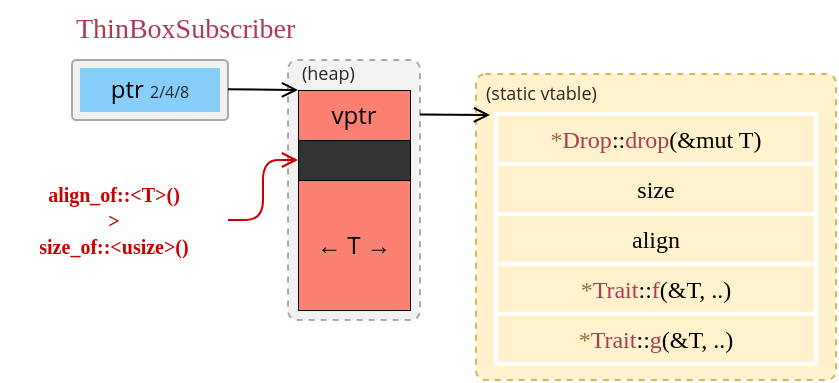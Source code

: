 <mxfile scale="1" border="5" version="28.2.5">
  <diagram name="第 1 页" id="UIN3GO888B8rErfqDr5A">
    <mxGraphModel dx="740" dy="491" grid="1" gridSize="10" guides="1" tooltips="1" connect="1" arrows="1" fold="1" page="1" pageScale="1" pageWidth="827" pageHeight="1169" math="0" shadow="0">
      <root>
        <mxCell id="0" />
        <mxCell id="1" parent="0" />
        <mxCell id="mdJHNkCio0da5D6LIcqN-1" value="&lt;font style=&quot;color: rgb(172, 59, 81);&quot;&gt;ThinBoxSubscriber&lt;/font&gt;" style="text;html=1;align=left;verticalAlign=middle;whiteSpace=wrap;rounded=0;fontFamily=Fira Code;fontSource=https%3A%2F%2Ffonts.googleapis.com%2Fcss%3Ffamily%3DFira%2BCode;fontSize=14;" parent="1" vertex="1">
          <mxGeometry x="160" y="160" width="160" height="30" as="geometry" />
        </mxCell>
        <mxCell id="mdJHNkCio0da5D6LIcqN-2" value="" style="rounded=1;whiteSpace=wrap;html=1;strokeColor=#A9A9A9;arcSize=7;fillColor=#F2F2F2;" parent="1" vertex="1">
          <mxGeometry x="160" y="190" width="78" height="30" as="geometry" />
        </mxCell>
        <mxCell id="mdJHNkCio0da5D6LIcqN-3" value="ptr &lt;font style=&quot;font-size: 8px; color: rgb(41, 41, 41);&quot;&gt;2/4/8&lt;/font&gt;" style="rounded=0;whiteSpace=wrap;html=1;strokeColor=none;fillColor=#87CEFA;fontFamily=Open Sans;fontSource=https%3A%2F%2Ffonts.googleapis.com%2Fcss%3Ffamily%3DOpen%2BSans;" parent="1" vertex="1">
          <mxGeometry x="164" y="194" width="70" height="22" as="geometry" />
        </mxCell>
        <mxCell id="mdJHNkCio0da5D6LIcqN-6" value="" style="rounded=1;whiteSpace=wrap;html=1;strokeColor=#A9A9A9;arcSize=7;fillColor=#F2F2F2;dashed=1;" parent="1" vertex="1">
          <mxGeometry x="268" y="190" width="66" height="130" as="geometry" />
        </mxCell>
        <mxCell id="mdJHNkCio0da5D6LIcqN-7" value="← T →" style="rounded=0;whiteSpace=wrap;html=1;strokeColor=default;fillColor=#FA8072;fontFamily=Open Sans;fontSource=https%3A%2F%2Ffonts.googleapis.com%2Fcss%3Ffamily%3DOpen%2BSans;strokeWidth=0.5;" parent="1" vertex="1">
          <mxGeometry x="273" y="250" width="56" height="65" as="geometry" />
        </mxCell>
        <mxCell id="mdJHNkCio0da5D6LIcqN-11" value="" style="rounded=1;whiteSpace=wrap;html=1;strokeColor=#d6b656;arcSize=3;fillColor=#fff2cc;dashed=1;" parent="1" vertex="1">
          <mxGeometry x="362" y="197" width="180" height="153" as="geometry" />
        </mxCell>
        <mxCell id="mdJHNkCio0da5D6LIcqN-15" value="(static vtable)" style="text;whiteSpace=wrap;html=1;fontFamily=Open Sans;fontSource=https%3A%2F%2Ffonts.googleapis.com%2Fcss%3Ffamily%3DOpen%2BSans;fontColor=#292929;fontSize=9;align=left;labelPosition=center;verticalLabelPosition=middle;verticalAlign=middle;" parent="1" vertex="1">
          <mxGeometry x="365" y="197" width="70" height="20" as="geometry" />
        </mxCell>
        <mxCell id="mdJHNkCio0da5D6LIcqN-16" value="&lt;font style=&quot;color: rgb(154, 110, 58);&quot;&gt;*&lt;/font&gt;&lt;font style=&quot;color: rgb(172, 59, 81);&quot;&gt;Drop&lt;/font&gt;::&lt;font style=&quot;color: rgb(172, 59, 81);&quot;&gt;drop&lt;/font&gt;(&amp;amp;mut T)" style="rounded=0;whiteSpace=wrap;html=1;strokeColor=#FFFFFF;fillColor=none;strokeWidth=2;fontFamily=Fira Code;fontSource=https%3A%2F%2Ffonts.googleapis.com%2Fcss%3Ffamily%3DFira%2BCode;" parent="1" vertex="1">
          <mxGeometry x="372" y="217" width="160" height="25" as="geometry" />
        </mxCell>
        <mxCell id="mdJHNkCio0da5D6LIcqN-17" value="size" style="rounded=0;whiteSpace=wrap;html=1;strokeColor=#FFFFFF;fillColor=none;strokeWidth=2;fontFamily=Fira Code;fontSource=https%3A%2F%2Ffonts.googleapis.com%2Fcss%3Ffamily%3DFira%2BCode;" parent="1" vertex="1">
          <mxGeometry x="372" y="242" width="160" height="25" as="geometry" />
        </mxCell>
        <mxCell id="mdJHNkCio0da5D6LIcqN-18" value="align" style="rounded=0;whiteSpace=wrap;html=1;strokeColor=#FFFFFF;fillColor=none;strokeWidth=2;fontFamily=Fira Code;fontSource=https%3A%2F%2Ffonts.googleapis.com%2Fcss%3Ffamily%3DFira%2BCode;" parent="1" vertex="1">
          <mxGeometry x="372" y="267" width="160" height="25" as="geometry" />
        </mxCell>
        <mxCell id="mdJHNkCio0da5D6LIcqN-19" value="&lt;font style=&quot;color: rgb(154, 110, 58);&quot;&gt;*&lt;/font&gt;&lt;font style=&quot;color: rgb(172, 59, 81);&quot;&gt;Trait&lt;/font&gt;::&lt;font style=&quot;color: rgb(172, 59, 81);&quot;&gt;f&lt;/font&gt;(&amp;amp;T, ..)" style="rounded=0;whiteSpace=wrap;html=1;strokeColor=#FFFFFF;fillColor=none;strokeWidth=2;fontFamily=Fira Code;fontSource=https%3A%2F%2Ffonts.googleapis.com%2Fcss%3Ffamily%3DFira%2BCode;" parent="1" vertex="1">
          <mxGeometry x="372" y="292" width="160" height="25" as="geometry" />
        </mxCell>
        <mxCell id="mdJHNkCio0da5D6LIcqN-20" value="&lt;font style=&quot;color: rgb(154, 110, 58);&quot;&gt;*&lt;/font&gt;&lt;font style=&quot;color: rgb(172, 59, 81);&quot;&gt;Trait&lt;/font&gt;::&lt;font style=&quot;color: rgb(172, 59, 81);&quot;&gt;g&lt;/font&gt;(&amp;amp;T, ..)" style="rounded=0;whiteSpace=wrap;html=1;strokeColor=#FFFFFF;fillColor=none;strokeWidth=2;fontFamily=Fira Code;fontSource=https%3A%2F%2Ffonts.googleapis.com%2Fcss%3Ffamily%3DFira%2BCode;" parent="1" vertex="1">
          <mxGeometry x="372" y="317" width="160" height="25" as="geometry" />
        </mxCell>
        <mxCell id="3" value="vptr" style="rounded=0;whiteSpace=wrap;html=1;strokeColor=default;fillColor=#FA8072;fontFamily=Open Sans;fontSource=https%3A%2F%2Ffonts.googleapis.com%2Fcss%3Ffamily%3DOpen%2BSans;strokeWidth=0.5;" parent="1" vertex="1">
          <mxGeometry x="273" y="205" width="56" height="25" as="geometry" />
        </mxCell>
        <mxCell id="4" value="" style="endArrow=none;html=1;rounded=0;startArrow=open;startFill=0;exitX=0;exitY=0;exitDx=0;exitDy=0;" parent="1" source="3" edge="1">
          <mxGeometry width="50" height="50" relative="1" as="geometry">
            <mxPoint x="260.34" y="204.66" as="sourcePoint" />
            <mxPoint x="238.0" y="204.66" as="targetPoint" />
          </mxGeometry>
        </mxCell>
        <mxCell id="7" value="(heap)" style="text;whiteSpace=wrap;html=1;fontFamily=Open Sans;fontSource=https%3A%2F%2Ffonts.googleapis.com%2Fcss%3Ffamily%3DOpen%2BSans;fontColor=#292929;fontSize=9;align=left;labelPosition=center;verticalLabelPosition=middle;verticalAlign=middle;" parent="1" vertex="1">
          <mxGeometry x="273" y="187" width="70" height="20" as="geometry" />
        </mxCell>
        <mxCell id="8" value="" style="endArrow=none;html=1;rounded=0;startArrow=open;startFill=0;exitX=0;exitY=0;exitDx=0;exitDy=0;" parent="1" edge="1">
          <mxGeometry width="50" height="50" relative="1" as="geometry">
            <mxPoint x="369" y="217.55" as="sourcePoint" />
            <mxPoint x="334" y="217.21" as="targetPoint" />
          </mxGeometry>
        </mxCell>
        <mxCell id="1G5PdcrJYR5Ns0GZnYrk-8" value="" style="rounded=0;whiteSpace=wrap;html=1;strokeColor=default;fillColor=#333333;fontFamily=Open Sans;fontSource=https%3A%2F%2Ffonts.googleapis.com%2Fcss%3Ffamily%3DOpen%2BSans;strokeWidth=0.5;textShadow=0;shadow=0;gradientColor=none;glass=0;" vertex="1" parent="1">
          <mxGeometry x="273" y="230" width="56" height="20" as="geometry" />
        </mxCell>
        <mxCell id="1G5PdcrJYR5Ns0GZnYrk-9" value="" style="endArrow=open;html=1;strokeWidth=1;rounded=1;entryX=0;entryY=0.5;entryDx=0;entryDy=0;strokeColor=#CC0000;edgeStyle=orthogonalEdgeStyle;exitX=1;exitY=0.5;exitDx=0;exitDy=0;startArrow=none;startFill=0;endFill=0;" edge="1" parent="1" source="1G5PdcrJYR5Ns0GZnYrk-10" target="1G5PdcrJYR5Ns0GZnYrk-8">
          <mxGeometry width="50" height="50" relative="1" as="geometry">
            <mxPoint x="240" y="250" as="sourcePoint" />
            <mxPoint x="400" y="220" as="targetPoint" />
          </mxGeometry>
        </mxCell>
        <mxCell id="1G5PdcrJYR5Ns0GZnYrk-10" value="&lt;font data-font-src=&quot;https://fonts.googleapis.com/css?family=Fira+Code&quot; face=&quot;Fira Code&quot;&gt;&lt;b&gt;align_of::&amp;lt;T&amp;gt;()&lt;/b&gt;&lt;/font&gt;&lt;div&gt;&lt;font data-font-src=&quot;https://fonts.googleapis.com/css?family=Fira+Code&quot; face=&quot;Fira Code&quot;&gt;&lt;b&gt;&amp;gt;&lt;/b&gt;&lt;/font&gt;&lt;/div&gt;&lt;div&gt;&lt;font data-font-src=&quot;https://fonts.googleapis.com/css?family=Fira+Code&quot; face=&quot;Fira Code&quot;&gt;&lt;b&gt;size_of::&amp;lt;usize&amp;gt;()&lt;/b&gt;&lt;/font&gt;&lt;/div&gt;" style="text;html=1;align=center;verticalAlign=middle;whiteSpace=wrap;rounded=0;fontFamily=Open Sans;fontSource=https%3A%2F%2Ffonts.googleapis.com%2Fcss%3Ffamily%3DOpen%2BSans;fontSize=10;fontColor=#CC0000;" vertex="1" parent="1">
          <mxGeometry x="124" y="250" width="114" height="40" as="geometry" />
        </mxCell>
      </root>
    </mxGraphModel>
  </diagram>
</mxfile>
